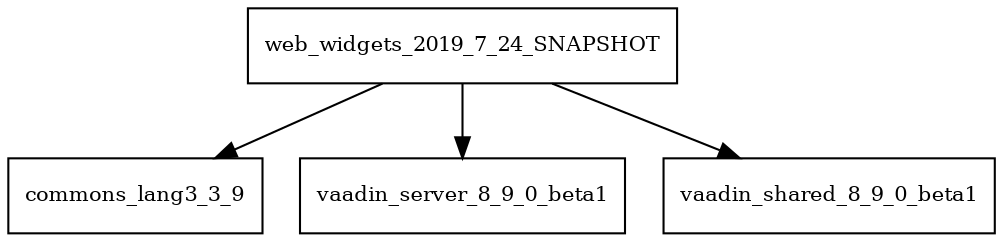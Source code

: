 digraph web_widgets_2019_7_24_SNAPSHOT_dependencies {
  node [shape = box, fontsize=10.0];
  web_widgets_2019_7_24_SNAPSHOT -> commons_lang3_3_9;
  web_widgets_2019_7_24_SNAPSHOT -> vaadin_server_8_9_0_beta1;
  web_widgets_2019_7_24_SNAPSHOT -> vaadin_shared_8_9_0_beta1;
}
